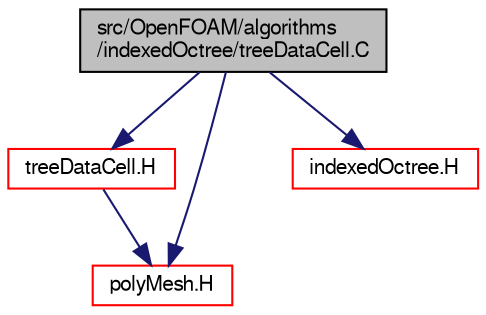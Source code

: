 digraph "src/OpenFOAM/algorithms/indexedOctree/treeDataCell.C"
{
  bgcolor="transparent";
  edge [fontname="FreeSans",fontsize="10",labelfontname="FreeSans",labelfontsize="10"];
  node [fontname="FreeSans",fontsize="10",shape=record];
  Node0 [label="src/OpenFOAM/algorithms\l/indexedOctree/treeDataCell.C",height=0.2,width=0.4,color="black", fillcolor="grey75", style="filled", fontcolor="black"];
  Node0 -> Node1 [color="midnightblue",fontsize="10",style="solid",fontname="FreeSans"];
  Node1 [label="treeDataCell.H",height=0.2,width=0.4,color="red",URL="$a08399.html"];
  Node1 -> Node2 [color="midnightblue",fontsize="10",style="solid",fontname="FreeSans"];
  Node2 [label="polyMesh.H",height=0.2,width=0.4,color="red",URL="$a11630.html"];
  Node0 -> Node226 [color="midnightblue",fontsize="10",style="solid",fontname="FreeSans"];
  Node226 [label="indexedOctree.H",height=0.2,width=0.4,color="red",URL="$a08387.html"];
  Node0 -> Node2 [color="midnightblue",fontsize="10",style="solid",fontname="FreeSans"];
}
